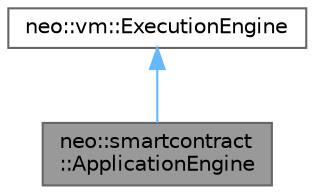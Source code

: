 digraph "neo::smartcontract::ApplicationEngine"
{
 // LATEX_PDF_SIZE
  bgcolor="transparent";
  edge [fontname=Helvetica,fontsize=10,labelfontname=Helvetica,labelfontsize=10];
  node [fontname=Helvetica,fontsize=10,shape=box,height=0.2,width=0.4];
  Node1 [id="Node000001",label="neo::smartcontract\l::ApplicationEngine",height=0.2,width=0.4,color="gray40", fillcolor="grey60", style="filled", fontcolor="black",tooltip="Represents an application engine."];
  Node2 -> Node1 [id="edge1_Node000001_Node000002",dir="back",color="steelblue1",style="solid",tooltip=" "];
  Node2 [id="Node000002",label="neo::vm::ExecutionEngine",height=0.2,width=0.4,color="gray40", fillcolor="white", style="filled",URL="$classneo_1_1vm_1_1_execution_engine.html",tooltip="Represents an execution engine."];
}

